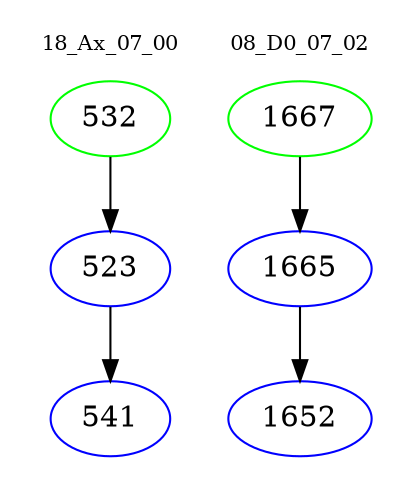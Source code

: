 digraph{
subgraph cluster_0 {
color = white
label = "18_Ax_07_00";
fontsize=10;
T0_532 [label="532", color="green"]
T0_532 -> T0_523 [color="black"]
T0_523 [label="523", color="blue"]
T0_523 -> T0_541 [color="black"]
T0_541 [label="541", color="blue"]
}
subgraph cluster_1 {
color = white
label = "08_D0_07_02";
fontsize=10;
T1_1667 [label="1667", color="green"]
T1_1667 -> T1_1665 [color="black"]
T1_1665 [label="1665", color="blue"]
T1_1665 -> T1_1652 [color="black"]
T1_1652 [label="1652", color="blue"]
}
}
